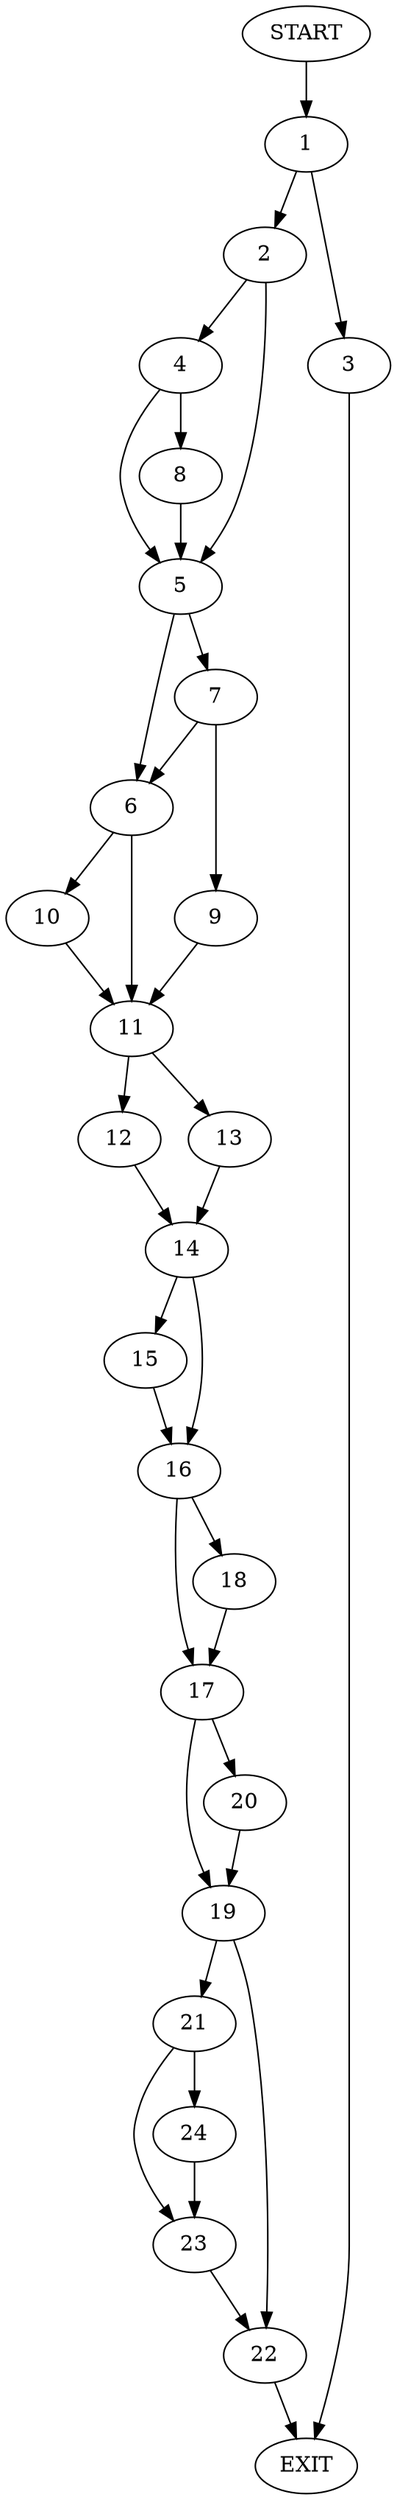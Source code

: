 digraph {
0 [label="START"]
25 [label="EXIT"]
0 -> 1
1 -> 2
1 -> 3
3 -> 25
2 -> 4
2 -> 5
5 -> 6
5 -> 7
4 -> 5
4 -> 8
8 -> 5
7 -> 9
7 -> 6
6 -> 10
6 -> 11
9 -> 11
11 -> 12
11 -> 13
10 -> 11
12 -> 14
13 -> 14
14 -> 15
14 -> 16
15 -> 16
16 -> 17
16 -> 18
18 -> 17
17 -> 19
17 -> 20
20 -> 19
19 -> 21
19 -> 22
22 -> 25
21 -> 23
21 -> 24
24 -> 23
23 -> 22
}
